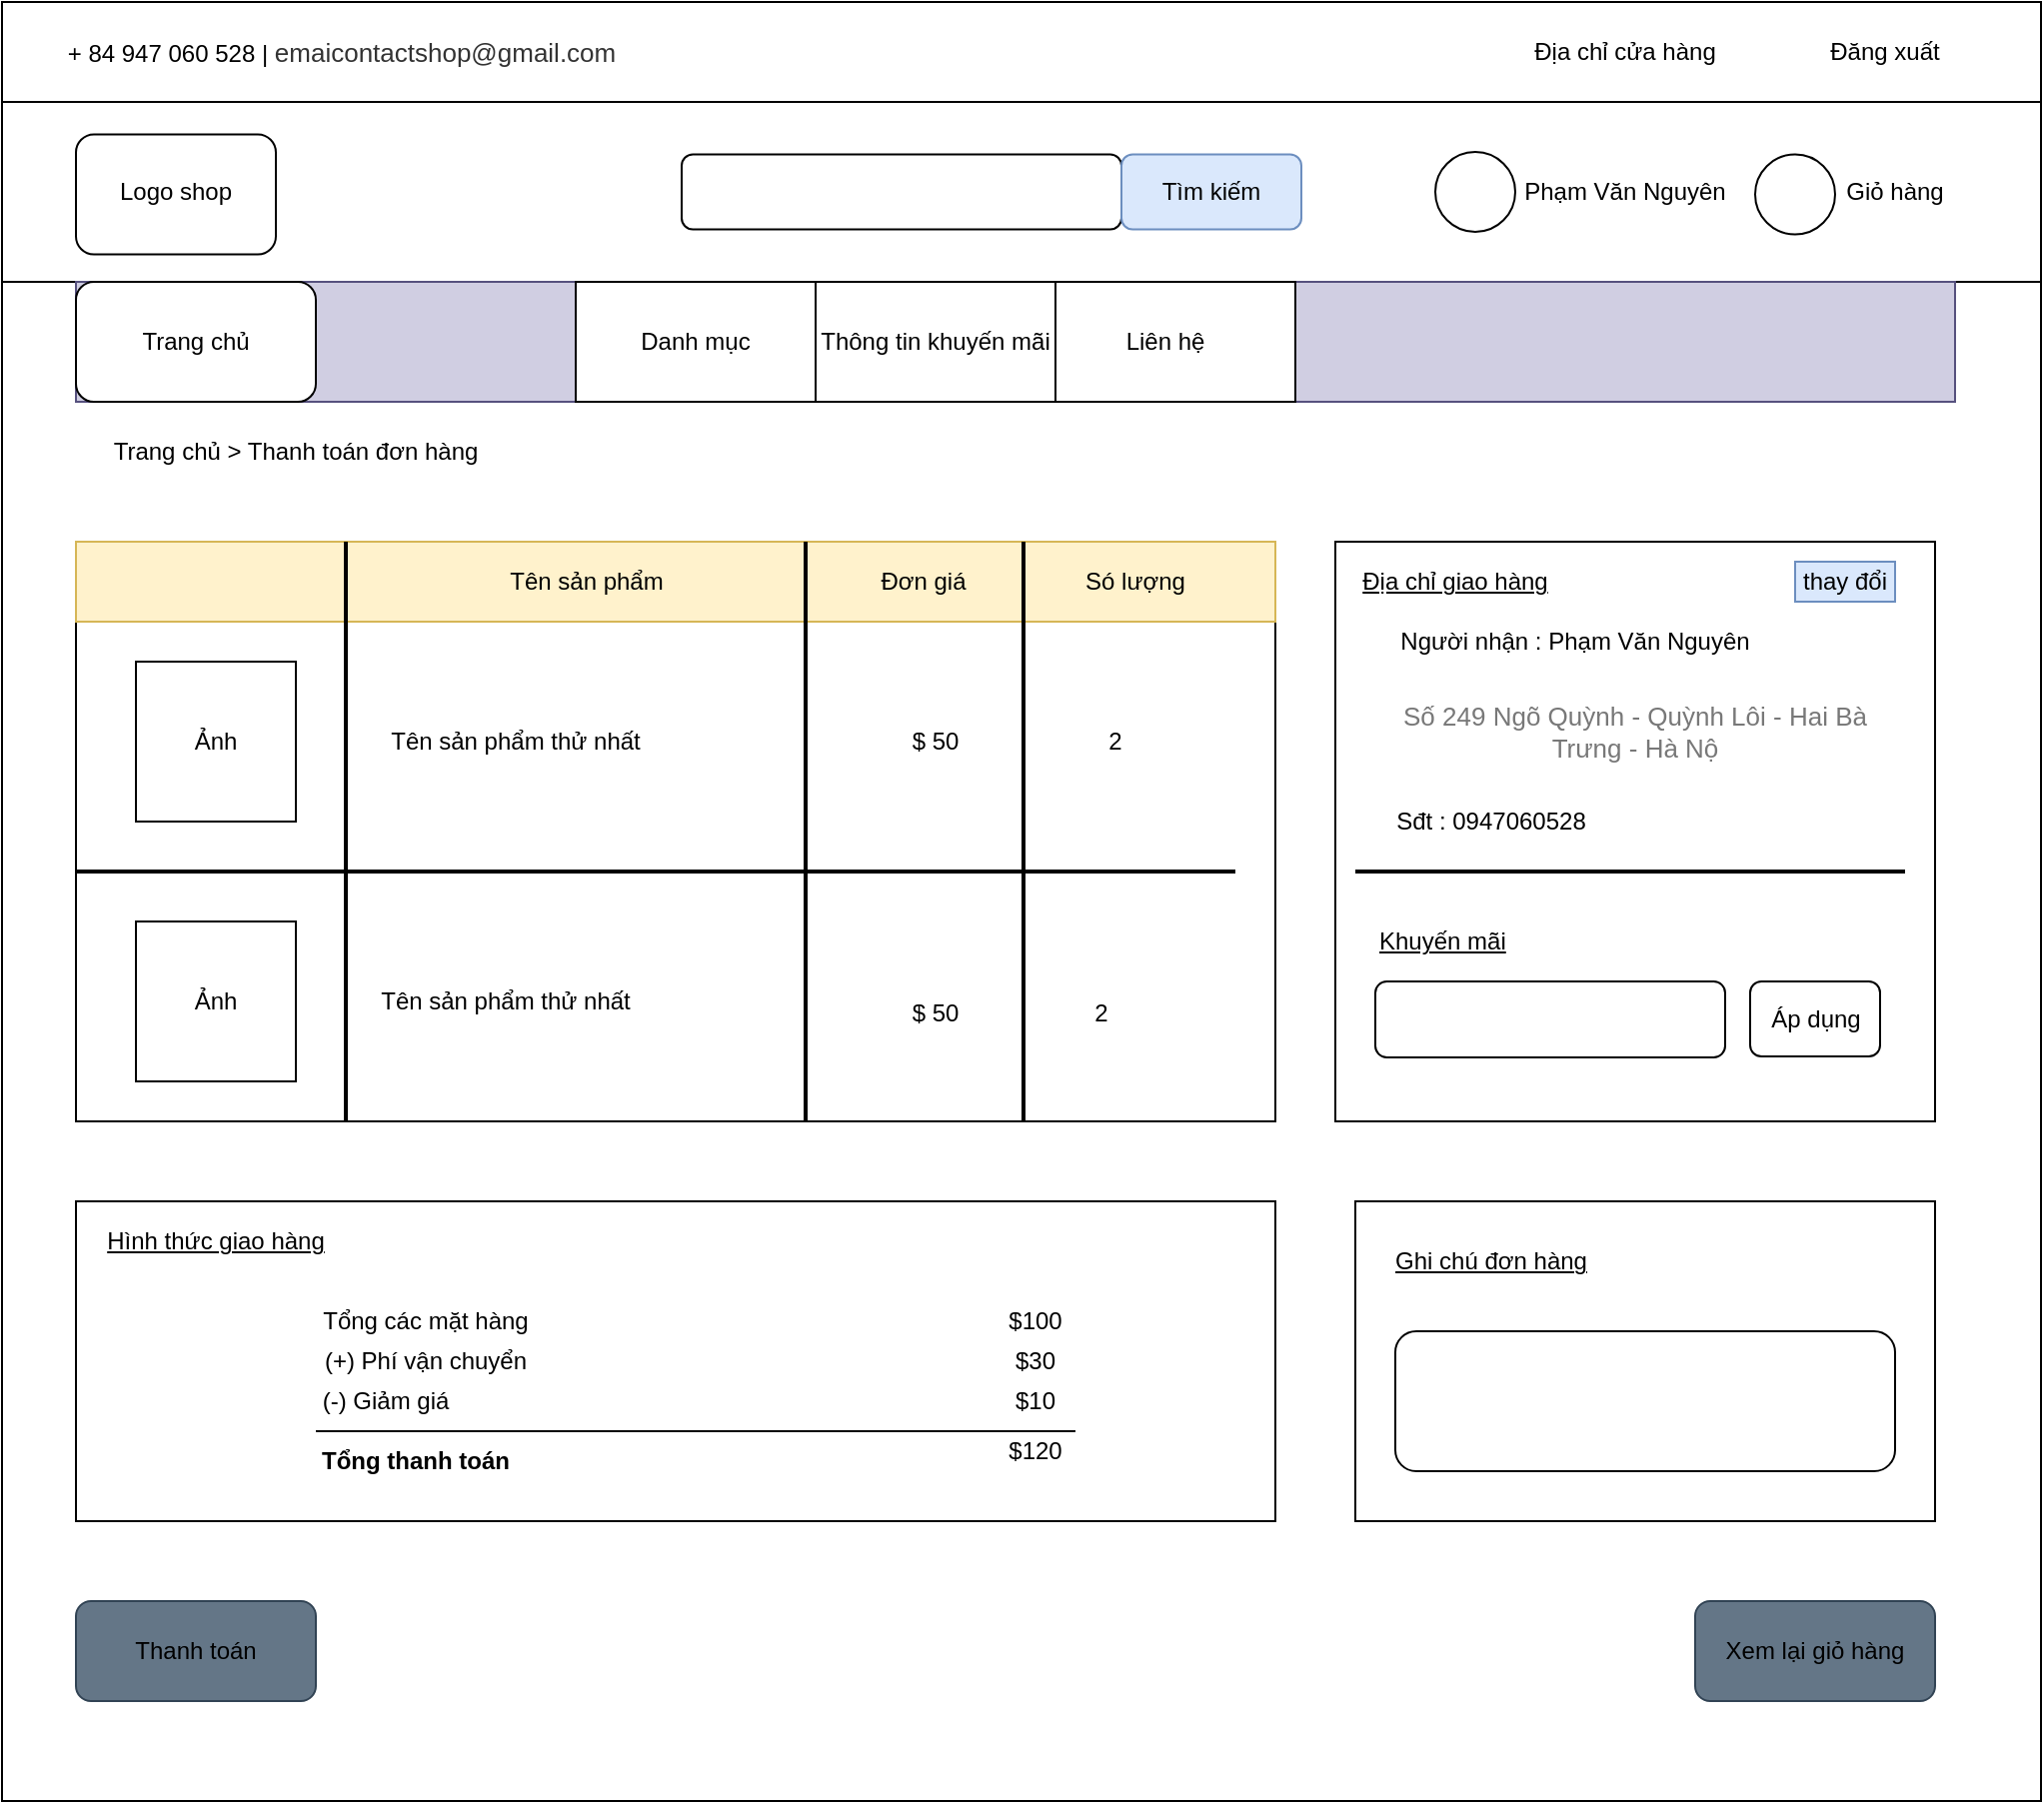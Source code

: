 <mxfile version="14.7.6" type="device"><diagram id="AMivJqa6l-c-BUIu9ySF" name="Page-1"><mxGraphModel dx="1865" dy="1690" grid="1" gridSize="10" guides="1" tooltips="1" connect="1" arrows="1" fold="1" page="1" pageScale="1" pageWidth="827" pageHeight="1169" math="0" shadow="0"><root><mxCell id="0"/><mxCell id="1" parent="0"/><mxCell id="DwZl2H5hrxw4jWoZCLEv-1" value="" style="rounded=0;whiteSpace=wrap;html=1;" parent="1" vertex="1"><mxGeometry x="-97" y="-1090" width="1020" height="900" as="geometry"/></mxCell><mxCell id="DwZl2H5hrxw4jWoZCLEv-2" value="" style="rounded=0;whiteSpace=wrap;html=1;" parent="1" vertex="1"><mxGeometry x="-97" y="-1090" width="1020" height="50" as="geometry"/></mxCell><mxCell id="DwZl2H5hrxw4jWoZCLEv-3" value="+ 84 947 060 528 |&amp;nbsp;&lt;span style=&quot;color: rgb(51 , 51 , 51) ; font-size: 13px ; background-color: rgb(255 , 255 , 255) ; font-family: &amp;#34;poppins&amp;#34; , sans-serif ; text-align: left&quot;&gt;emaicontactshop@gmail.com&lt;/span&gt;" style="text;html=1;strokeColor=none;fillColor=none;align=center;verticalAlign=middle;whiteSpace=wrap;rounded=0;" parent="1" vertex="1"><mxGeometry x="-97" y="-1080" width="340" height="30" as="geometry"/></mxCell><mxCell id="DwZl2H5hrxw4jWoZCLEv-4" value="Địa chỉ cửa hàng" style="text;html=1;align=center;verticalAlign=middle;whiteSpace=wrap;rounded=0;noLabel=0;shadow=0;glass=0;" parent="1" vertex="1"><mxGeometry x="655" y="-1077.5" width="120" height="25" as="geometry"/></mxCell><mxCell id="DwZl2H5hrxw4jWoZCLEv-5" value="Đăng xuất" style="text;html=1;strokeColor=none;fillColor=none;align=center;verticalAlign=middle;whiteSpace=wrap;rounded=0;" parent="1" vertex="1"><mxGeometry x="810" y="-1075" width="70" height="20" as="geometry"/></mxCell><mxCell id="DwZl2H5hrxw4jWoZCLEv-6" value="" style="rounded=0;whiteSpace=wrap;html=1;shadow=0;glass=0;" parent="1" vertex="1"><mxGeometry x="-97" y="-1040" width="1020" height="90" as="geometry"/></mxCell><mxCell id="DwZl2H5hrxw4jWoZCLEv-7" value="" style="rounded=1;whiteSpace=wrap;html=1;shadow=0;glass=0;" parent="1" vertex="1"><mxGeometry x="-60" y="-1023.75" width="100" height="60" as="geometry"/></mxCell><mxCell id="DwZl2H5hrxw4jWoZCLEv-9" value="Logo shop" style="text;html=1;strokeColor=none;fillColor=none;align=center;verticalAlign=middle;whiteSpace=wrap;rounded=0;shadow=0;glass=0;" parent="1" vertex="1"><mxGeometry x="-40" y="-1005" width="60" height="20" as="geometry"/></mxCell><mxCell id="DwZl2H5hrxw4jWoZCLEv-10" value="" style="rounded=1;whiteSpace=wrap;html=1;shadow=0;glass=0;" parent="1" vertex="1"><mxGeometry x="243" y="-1013.75" width="220" height="37.5" as="geometry"/></mxCell><mxCell id="DwZl2H5hrxw4jWoZCLEv-11" value="" style="rounded=1;whiteSpace=wrap;html=1;shadow=0;glass=0;fillColor=#dae8fc;strokeColor=#6c8ebf;" parent="1" vertex="1"><mxGeometry x="463" y="-1013.75" width="90" height="37.5" as="geometry"/></mxCell><mxCell id="DwZl2H5hrxw4jWoZCLEv-12" value="Tìm kiếm" style="text;html=1;strokeColor=none;fillColor=none;align=center;verticalAlign=middle;whiteSpace=wrap;rounded=0;" parent="1" vertex="1"><mxGeometry x="473" y="-1005" width="70" height="20" as="geometry"/></mxCell><mxCell id="DwZl2H5hrxw4jWoZCLEv-13" value="" style="ellipse;whiteSpace=wrap;html=1;aspect=fixed;rounded=0;shadow=0;glass=0;" parent="1" vertex="1"><mxGeometry x="620" y="-1015" width="40" height="40" as="geometry"/></mxCell><mxCell id="DwZl2H5hrxw4jWoZCLEv-14" value="Phạm Văn Nguyên" style="text;html=1;strokeColor=none;fillColor=none;align=center;verticalAlign=middle;whiteSpace=wrap;rounded=0;shadow=0;glass=0;" parent="1" vertex="1"><mxGeometry x="660" y="-1005" width="110" height="20" as="geometry"/></mxCell><mxCell id="DwZl2H5hrxw4jWoZCLEv-15" value="" style="ellipse;whiteSpace=wrap;html=1;aspect=fixed;rounded=0;shadow=0;glass=0;" parent="1" vertex="1"><mxGeometry x="780" y="-1013.75" width="40" height="40" as="geometry"/></mxCell><mxCell id="DwZl2H5hrxw4jWoZCLEv-16" value="Giỏ hàng" style="text;html=1;strokeColor=none;fillColor=none;align=center;verticalAlign=middle;whiteSpace=wrap;rounded=0;shadow=0;glass=0;" parent="1" vertex="1"><mxGeometry x="820" y="-1005" width="60" height="20" as="geometry"/></mxCell><mxCell id="DwZl2H5hrxw4jWoZCLEv-17" value="" style="rounded=0;whiteSpace=wrap;html=1;shadow=0;glass=0;fillColor=#d0cee2;strokeColor=#56517e;" parent="1" vertex="1"><mxGeometry x="-60" y="-950" width="940" height="60" as="geometry"/></mxCell><mxCell id="DwZl2H5hrxw4jWoZCLEv-18" value="" style="rounded=1;whiteSpace=wrap;html=1;shadow=0;glass=0;" parent="1" vertex="1"><mxGeometry x="-60" y="-950" width="120" height="60" as="geometry"/></mxCell><mxCell id="DwZl2H5hrxw4jWoZCLEv-19" value="Trang chủ" style="text;html=1;strokeColor=none;fillColor=none;align=center;verticalAlign=middle;whiteSpace=wrap;rounded=0;shadow=0;glass=0;" parent="1" vertex="1"><mxGeometry x="-50" y="-930" width="100" height="20" as="geometry"/></mxCell><mxCell id="DwZl2H5hrxw4jWoZCLEv-20" value="" style="rounded=0;whiteSpace=wrap;html=1;shadow=0;glass=0;" parent="1" vertex="1"><mxGeometry x="190" y="-950" width="120" height="60" as="geometry"/></mxCell><mxCell id="DwZl2H5hrxw4jWoZCLEv-21" value="" style="rounded=0;whiteSpace=wrap;html=1;shadow=0;glass=0;" parent="1" vertex="1"><mxGeometry x="310" y="-950" width="120" height="60" as="geometry"/></mxCell><mxCell id="DwZl2H5hrxw4jWoZCLEv-24" value="" style="rounded=0;whiteSpace=wrap;html=1;shadow=0;glass=0;" parent="1" vertex="1"><mxGeometry x="430" y="-950" width="120" height="60" as="geometry"/></mxCell><mxCell id="DwZl2H5hrxw4jWoZCLEv-25" value="Danh mục" style="text;html=1;strokeColor=none;fillColor=none;align=center;verticalAlign=middle;whiteSpace=wrap;rounded=0;shadow=0;glass=0;" parent="1" vertex="1"><mxGeometry x="205" y="-930" width="90" height="20" as="geometry"/></mxCell><mxCell id="DwZl2H5hrxw4jWoZCLEv-26" value="Thông tin khuyến mãi" style="text;html=1;strokeColor=none;fillColor=none;align=center;verticalAlign=middle;whiteSpace=wrap;rounded=0;shadow=0;glass=0;" parent="1" vertex="1"><mxGeometry x="310" y="-930" width="120" height="20" as="geometry"/></mxCell><mxCell id="DwZl2H5hrxw4jWoZCLEv-27" value="Liên hệ" style="text;html=1;strokeColor=none;fillColor=none;align=center;verticalAlign=middle;whiteSpace=wrap;rounded=0;shadow=0;glass=0;" parent="1" vertex="1"><mxGeometry x="440" y="-930" width="90" height="20" as="geometry"/></mxCell><mxCell id="DwZl2H5hrxw4jWoZCLEv-28" value="Trang chủ &amp;gt; Thanh toán đơn hàng" style="text;html=1;strokeColor=none;fillColor=none;align=center;verticalAlign=middle;whiteSpace=wrap;rounded=0;" parent="1" vertex="1"><mxGeometry x="-50" y="-880" width="200" height="30" as="geometry"/></mxCell><mxCell id="DwZl2H5hrxw4jWoZCLEv-29" value="" style="rounded=0;whiteSpace=wrap;html=1;" parent="1" vertex="1"><mxGeometry x="-60" y="-820" width="600" height="290" as="geometry"/></mxCell><mxCell id="DwZl2H5hrxw4jWoZCLEv-30" value="" style="rounded=0;whiteSpace=wrap;html=1;fillColor=#fff2cc;strokeColor=#d6b656;" parent="1" vertex="1"><mxGeometry x="-60" y="-820" width="600" height="40" as="geometry"/></mxCell><mxCell id="DwZl2H5hrxw4jWoZCLEv-31" value="" style="whiteSpace=wrap;html=1;aspect=fixed;" parent="1" vertex="1"><mxGeometry x="-30" y="-760" width="80" height="80" as="geometry"/></mxCell><mxCell id="DwZl2H5hrxw4jWoZCLEv-32" value="" style="whiteSpace=wrap;html=1;aspect=fixed;" parent="1" vertex="1"><mxGeometry x="-30" y="-630" width="80" height="80" as="geometry"/></mxCell><mxCell id="DwZl2H5hrxw4jWoZCLEv-33" value="Tên sản phẩm thử nhất" style="text;html=1;strokeColor=none;fillColor=none;align=center;verticalAlign=middle;whiteSpace=wrap;rounded=0;" parent="1" vertex="1"><mxGeometry x="90" y="-740" width="140" height="40" as="geometry"/></mxCell><mxCell id="DwZl2H5hrxw4jWoZCLEv-34" value="Tên sản phẩm thử nhất" style="text;html=1;strokeColor=none;fillColor=none;align=center;verticalAlign=middle;whiteSpace=wrap;rounded=0;" parent="1" vertex="1"><mxGeometry x="90" y="-610" width="130" height="40" as="geometry"/></mxCell><mxCell id="DwZl2H5hrxw4jWoZCLEv-35" value="$ 50" style="text;html=1;strokeColor=none;fillColor=none;align=center;verticalAlign=middle;whiteSpace=wrap;rounded=0;" parent="1" vertex="1"><mxGeometry x="334" y="-730" width="72" height="20" as="geometry"/></mxCell><mxCell id="DwZl2H5hrxw4jWoZCLEv-36" value="2" style="text;html=1;strokeColor=none;fillColor=none;align=center;verticalAlign=middle;whiteSpace=wrap;rounded=0;" parent="1" vertex="1"><mxGeometry x="440" y="-730" width="40" height="20" as="geometry"/></mxCell><mxCell id="DwZl2H5hrxw4jWoZCLEv-38" value="$ 50" style="text;html=1;strokeColor=none;fillColor=none;align=center;verticalAlign=middle;whiteSpace=wrap;rounded=0;" parent="1" vertex="1"><mxGeometry x="334" y="-594" width="72" height="20" as="geometry"/></mxCell><mxCell id="DwZl2H5hrxw4jWoZCLEv-39" value="2" style="text;html=1;strokeColor=none;fillColor=none;align=center;verticalAlign=middle;whiteSpace=wrap;rounded=0;" parent="1" vertex="1"><mxGeometry x="433" y="-594" width="40" height="20" as="geometry"/></mxCell><mxCell id="DwZl2H5hrxw4jWoZCLEv-40" value="" style="rounded=0;whiteSpace=wrap;html=1;fontColor=#FFFFFF;" parent="1" vertex="1"><mxGeometry x="570" y="-820" width="300" height="290" as="geometry"/></mxCell><mxCell id="DwZl2H5hrxw4jWoZCLEv-41" value="Địa chỉ giao hàng" style="text;html=1;strokeColor=none;fillColor=none;align=center;verticalAlign=middle;whiteSpace=wrap;rounded=0;fontStyle=4" parent="1" vertex="1"><mxGeometry x="580" y="-810" width="100" height="20" as="geometry"/></mxCell><mxCell id="DwZl2H5hrxw4jWoZCLEv-43" value="Người nhận : Phạm Văn Nguyên" style="text;html=1;strokeColor=none;fillColor=none;align=center;verticalAlign=middle;whiteSpace=wrap;rounded=0;fontColor=#000000;" parent="1" vertex="1"><mxGeometry x="600" y="-780" width="180" height="20" as="geometry"/></mxCell><mxCell id="DwZl2H5hrxw4jWoZCLEv-44" value="&lt;span style=&quot;color: rgb(120 , 120 , 120) ; font-family: &amp;#34;poppins&amp;#34; , sans-serif ; font-size: 13px ; text-align: left ; background-color: rgb(255 , 255 , 255)&quot;&gt;Số 249 Ngõ Quỳnh - Quỳnh Lôi - Hai Bà Trưng - Hà Nộ&lt;/span&gt;" style="text;html=1;strokeColor=none;fillColor=none;align=center;verticalAlign=middle;whiteSpace=wrap;rounded=0;fontColor=#000000;" parent="1" vertex="1"><mxGeometry x="600" y="-740" width="240" height="30" as="geometry"/></mxCell><mxCell id="DwZl2H5hrxw4jWoZCLEv-45" value="Sđt : 0947060528" style="text;html=1;strokeColor=none;fillColor=none;align=center;verticalAlign=middle;whiteSpace=wrap;rounded=0;fontColor=#000000;" parent="1" vertex="1"><mxGeometry x="597.5" y="-690" width="100" height="20" as="geometry"/></mxCell><mxCell id="DwZl2H5hrxw4jWoZCLEv-46" value="&lt;u&gt;Khuyến mãi&lt;/u&gt;" style="text;html=1;strokeColor=none;fillColor=none;align=left;verticalAlign=middle;whiteSpace=wrap;rounded=0;fontColor=#000000;" parent="1" vertex="1"><mxGeometry x="590" y="-630" width="70" height="20" as="geometry"/></mxCell><mxCell id="DwZl2H5hrxw4jWoZCLEv-49" value="" style="line;strokeWidth=2;direction=south;html=1;" parent="1" vertex="1"><mxGeometry x="70" y="-820" width="10" height="290" as="geometry"/></mxCell><mxCell id="DwZl2H5hrxw4jWoZCLEv-50" value="" style="line;strokeWidth=2;direction=south;html=1;" parent="1" vertex="1"><mxGeometry x="300" y="-820" width="10" height="290" as="geometry"/></mxCell><mxCell id="DwZl2H5hrxw4jWoZCLEv-51" value="" style="line;strokeWidth=2;direction=south;html=1;" parent="1" vertex="1"><mxGeometry x="409" y="-820" width="10" height="290" as="geometry"/></mxCell><mxCell id="DwZl2H5hrxw4jWoZCLEv-52" value="Tên sản phẩm" style="text;html=1;strokeColor=none;fillColor=none;align=center;verticalAlign=middle;whiteSpace=wrap;rounded=0;" parent="1" vertex="1"><mxGeometry x="148" y="-810" width="95" height="20" as="geometry"/></mxCell><mxCell id="DwZl2H5hrxw4jWoZCLEv-53" value="Đơn giá" style="text;html=1;strokeColor=none;fillColor=none;align=center;verticalAlign=middle;whiteSpace=wrap;rounded=0;" parent="1" vertex="1"><mxGeometry x="334" y="-810" width="60" height="20" as="geometry"/></mxCell><mxCell id="DwZl2H5hrxw4jWoZCLEv-54" value="Só lượng" style="text;html=1;strokeColor=none;fillColor=none;align=center;verticalAlign=middle;whiteSpace=wrap;rounded=0;" parent="1" vertex="1"><mxGeometry x="440" y="-810" width="60" height="20" as="geometry"/></mxCell><mxCell id="DwZl2H5hrxw4jWoZCLEv-56" value="" style="line;strokeWidth=2;html=1;" parent="1" vertex="1"><mxGeometry x="-60" y="-660" width="580" height="10" as="geometry"/></mxCell><mxCell id="DwZl2H5hrxw4jWoZCLEv-63" value="" style="line;strokeWidth=2;html=1;" parent="1" vertex="1"><mxGeometry x="580" y="-660" width="275" height="10" as="geometry"/></mxCell><mxCell id="DwZl2H5hrxw4jWoZCLEv-74" value="" style="rounded=0;whiteSpace=wrap;html=1;strokeWidth=1;align=left;" parent="1" vertex="1"><mxGeometry x="-60" y="-490" width="600" height="160" as="geometry"/></mxCell><mxCell id="DwZl2H5hrxw4jWoZCLEv-76" value="&lt;u&gt;Hình thức giao hàng&lt;/u&gt;" style="text;html=1;strokeColor=none;fillColor=none;align=center;verticalAlign=middle;whiteSpace=wrap;rounded=0;" parent="1" vertex="1"><mxGeometry x="-50" y="-480" width="120" height="20" as="geometry"/></mxCell><mxCell id="DwZl2H5hrxw4jWoZCLEv-89" value="" style="rounded=0;whiteSpace=wrap;html=1;strokeWidth=1;align=left;" parent="1" vertex="1"><mxGeometry x="580" y="-490" width="290" height="160" as="geometry"/></mxCell><mxCell id="DwZl2H5hrxw4jWoZCLEv-91" value="&lt;u&gt;Ghi chú đơn hàng&lt;/u&gt;" style="text;html=1;strokeColor=none;fillColor=none;align=center;verticalAlign=middle;whiteSpace=wrap;rounded=0;" parent="1" vertex="1"><mxGeometry x="597.5" y="-470" width="100" height="20" as="geometry"/></mxCell><mxCell id="DwZl2H5hrxw4jWoZCLEv-93" value="" style="rounded=1;whiteSpace=wrap;html=1;strokeWidth=1;align=left;" parent="1" vertex="1"><mxGeometry x="600" y="-425" width="250" height="70" as="geometry"/></mxCell><mxCell id="DwZl2H5hrxw4jWoZCLEv-94" value="thay đổi" style="text;html=1;strokeColor=#6c8ebf;fillColor=#dae8fc;align=center;verticalAlign=middle;whiteSpace=wrap;rounded=0;" parent="1" vertex="1"><mxGeometry x="800" y="-810" width="50" height="20" as="geometry"/></mxCell><mxCell id="DwZl2H5hrxw4jWoZCLEv-97" value="Ảnh" style="text;html=1;strokeColor=none;fillColor=none;align=center;verticalAlign=middle;whiteSpace=wrap;rounded=0;" parent="1" vertex="1"><mxGeometry x="-10" y="-730" width="40" height="20" as="geometry"/></mxCell><mxCell id="DwZl2H5hrxw4jWoZCLEv-98" value="Ảnh" style="text;html=1;strokeColor=none;fillColor=none;align=center;verticalAlign=middle;whiteSpace=wrap;rounded=0;" parent="1" vertex="1"><mxGeometry x="-10" y="-600" width="40" height="20" as="geometry"/></mxCell><mxCell id="DwZl2H5hrxw4jWoZCLEv-101" value="" style="rounded=1;whiteSpace=wrap;html=1;strokeWidth=1;align=left;fillColor=#647687;strokeColor=#314354;fontColor=#ffffff;" parent="1" vertex="1"><mxGeometry x="-60" y="-290" width="120" height="50" as="geometry"/></mxCell><mxCell id="DwZl2H5hrxw4jWoZCLEv-102" value="Thanh toán" style="text;html=1;strokeColor=none;fillColor=none;align=center;verticalAlign=middle;whiteSpace=wrap;rounded=0;" parent="1" vertex="1"><mxGeometry x="-40" y="-275" width="80" height="20" as="geometry"/></mxCell><mxCell id="DwZl2H5hrxw4jWoZCLEv-103" value="" style="rounded=1;whiteSpace=wrap;html=1;strokeWidth=1;align=left;fillColor=#647687;strokeColor=#314354;fontColor=#ffffff;" parent="1" vertex="1"><mxGeometry x="750" y="-290" width="120" height="50" as="geometry"/></mxCell><mxCell id="DwZl2H5hrxw4jWoZCLEv-104" value="Xem lại giỏ hàng" style="text;html=1;strokeColor=none;fillColor=none;align=center;verticalAlign=middle;whiteSpace=wrap;rounded=0;" parent="1" vertex="1"><mxGeometry x="760" y="-275" width="100" height="20" as="geometry"/></mxCell><mxCell id="KMwcmmjHsjxnvnx--VUw-2" value="Tổng các mặt hàng" style="text;html=1;strokeColor=none;fillColor=none;align=center;verticalAlign=middle;whiteSpace=wrap;rounded=0;" vertex="1" parent="1"><mxGeometry x="50" y="-440" width="130" height="20" as="geometry"/></mxCell><mxCell id="KMwcmmjHsjxnvnx--VUw-3" value="(+) Phí vận chuyển" style="text;html=1;strokeColor=none;fillColor=none;align=center;verticalAlign=middle;whiteSpace=wrap;rounded=0;" vertex="1" parent="1"><mxGeometry x="60" y="-420" width="110" height="20" as="geometry"/></mxCell><mxCell id="KMwcmmjHsjxnvnx--VUw-4" value="(-) Giảm giá" style="text;html=1;strokeColor=none;fillColor=none;align=center;verticalAlign=middle;whiteSpace=wrap;rounded=0;" vertex="1" parent="1"><mxGeometry x="60" y="-400" width="70" height="20" as="geometry"/></mxCell><mxCell id="KMwcmmjHsjxnvnx--VUw-5" value="" style="line;strokeWidth=1;html=1;" vertex="1" parent="1"><mxGeometry x="60" y="-380" width="380" height="10" as="geometry"/></mxCell><mxCell id="KMwcmmjHsjxnvnx--VUw-6" value="$100" style="text;html=1;strokeColor=none;fillColor=none;align=center;verticalAlign=middle;whiteSpace=wrap;rounded=0;" vertex="1" parent="1"><mxGeometry x="400" y="-440" width="40" height="20" as="geometry"/></mxCell><mxCell id="KMwcmmjHsjxnvnx--VUw-7" value="$10" style="text;html=1;strokeColor=none;fillColor=none;align=center;verticalAlign=middle;whiteSpace=wrap;rounded=0;" vertex="1" parent="1"><mxGeometry x="400" y="-400" width="40" height="20" as="geometry"/></mxCell><mxCell id="KMwcmmjHsjxnvnx--VUw-9" value="&lt;b&gt;Tổng thanh toán&lt;/b&gt;" style="text;html=1;strokeColor=none;fillColor=none;align=center;verticalAlign=middle;whiteSpace=wrap;rounded=0;" vertex="1" parent="1"><mxGeometry x="60" y="-370" width="100" height="20" as="geometry"/></mxCell><mxCell id="KMwcmmjHsjxnvnx--VUw-10" value="" style="rounded=1;whiteSpace=wrap;html=1;strokeWidth=1;align=left;" vertex="1" parent="1"><mxGeometry x="590" y="-600" width="175" height="38" as="geometry"/></mxCell><mxCell id="KMwcmmjHsjxnvnx--VUw-11" value="Áp dụng" style="rounded=1;whiteSpace=wrap;html=1;strokeWidth=1;align=center;" vertex="1" parent="1"><mxGeometry x="777.5" y="-600" width="65" height="37.5" as="geometry"/></mxCell><mxCell id="KMwcmmjHsjxnvnx--VUw-12" value="$30" style="text;html=1;strokeColor=none;fillColor=none;align=center;verticalAlign=middle;whiteSpace=wrap;rounded=0;" vertex="1" parent="1"><mxGeometry x="400" y="-420" width="40" height="20" as="geometry"/></mxCell><mxCell id="KMwcmmjHsjxnvnx--VUw-13" value="$120" style="text;html=1;strokeColor=none;fillColor=none;align=center;verticalAlign=middle;whiteSpace=wrap;rounded=0;" vertex="1" parent="1"><mxGeometry x="400" y="-375" width="40" height="20" as="geometry"/></mxCell></root></mxGraphModel></diagram></mxfile>